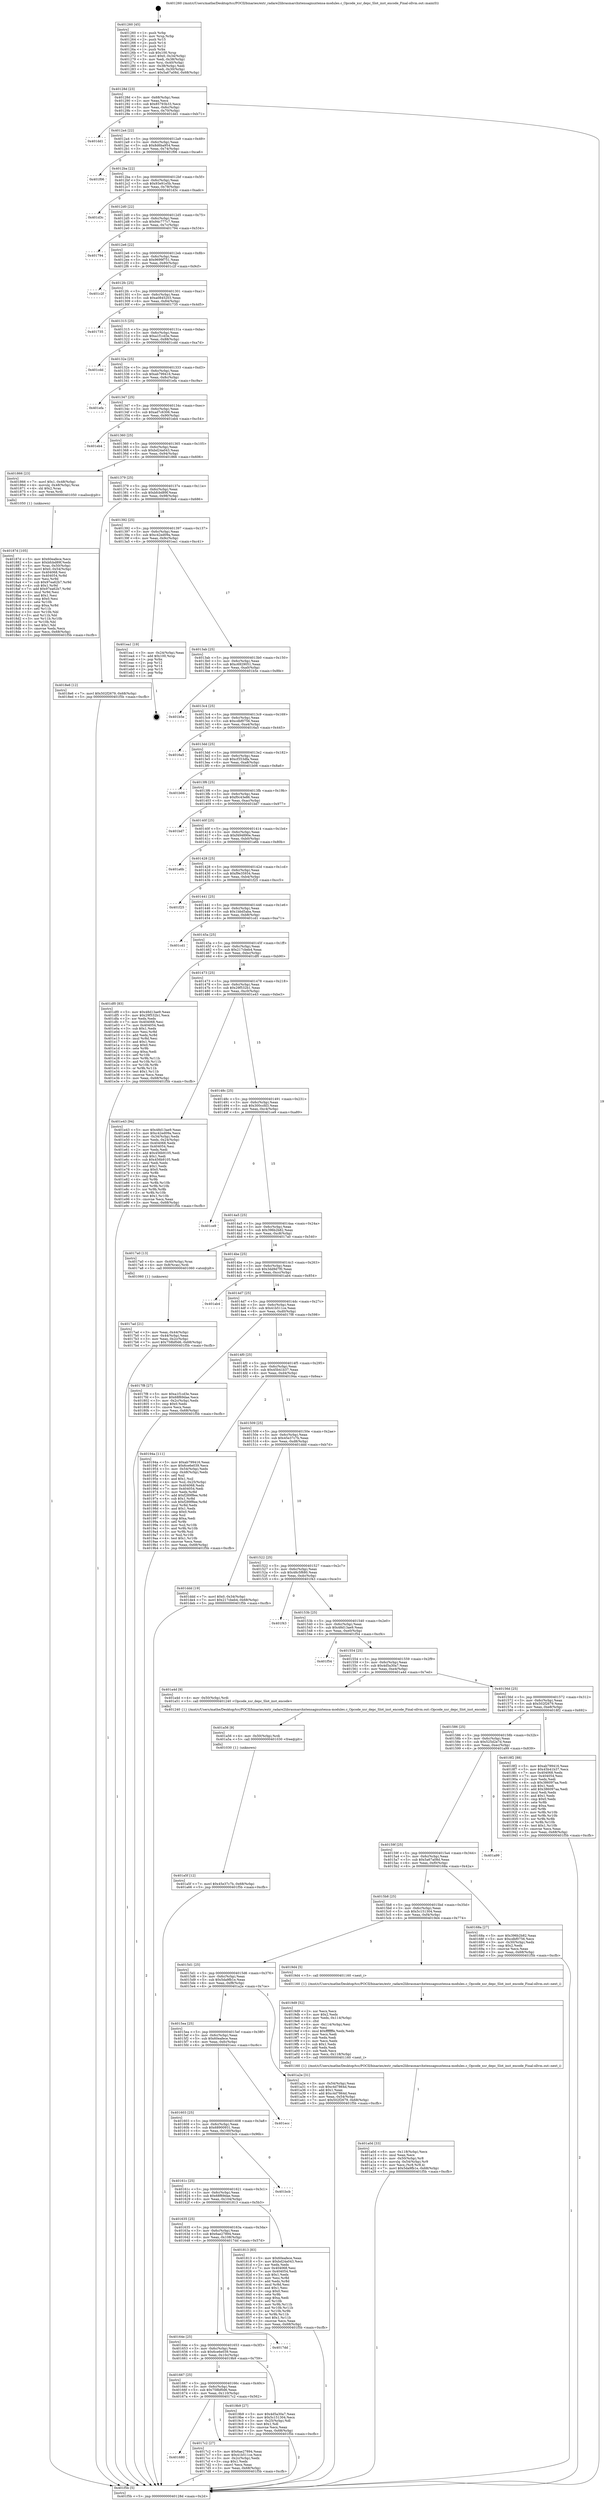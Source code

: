 digraph "0x401260" {
  label = "0x401260 (/mnt/c/Users/mathe/Desktop/tcc/POCII/binaries/extr_radare2librasmarchxtensagnuxtensa-modules.c_Opcode_xsr_depc_Slot_inst_encode_Final-ollvm.out::main(0))"
  labelloc = "t"
  node[shape=record]

  Entry [label="",width=0.3,height=0.3,shape=circle,fillcolor=black,style=filled]
  "0x40128d" [label="{
     0x40128d [23]\l
     | [instrs]\l
     &nbsp;&nbsp;0x40128d \<+3\>: mov -0x68(%rbp),%eax\l
     &nbsp;&nbsp;0x401290 \<+2\>: mov %eax,%ecx\l
     &nbsp;&nbsp;0x401292 \<+6\>: sub $0x85793b33,%ecx\l
     &nbsp;&nbsp;0x401298 \<+3\>: mov %eax,-0x6c(%rbp)\l
     &nbsp;&nbsp;0x40129b \<+3\>: mov %ecx,-0x70(%rbp)\l
     &nbsp;&nbsp;0x40129e \<+6\>: je 0000000000401dd1 \<main+0xb71\>\l
  }"]
  "0x401dd1" [label="{
     0x401dd1\l
  }", style=dashed]
  "0x4012a4" [label="{
     0x4012a4 [22]\l
     | [instrs]\l
     &nbsp;&nbsp;0x4012a4 \<+5\>: jmp 00000000004012a9 \<main+0x49\>\l
     &nbsp;&nbsp;0x4012a9 \<+3\>: mov -0x6c(%rbp),%eax\l
     &nbsp;&nbsp;0x4012ac \<+5\>: sub $0x8d6ba954,%eax\l
     &nbsp;&nbsp;0x4012b1 \<+3\>: mov %eax,-0x74(%rbp)\l
     &nbsp;&nbsp;0x4012b4 \<+6\>: je 0000000000401f06 \<main+0xca6\>\l
  }"]
  Exit [label="",width=0.3,height=0.3,shape=circle,fillcolor=black,style=filled,peripheries=2]
  "0x401f06" [label="{
     0x401f06\l
  }", style=dashed]
  "0x4012ba" [label="{
     0x4012ba [22]\l
     | [instrs]\l
     &nbsp;&nbsp;0x4012ba \<+5\>: jmp 00000000004012bf \<main+0x5f\>\l
     &nbsp;&nbsp;0x4012bf \<+3\>: mov -0x6c(%rbp),%eax\l
     &nbsp;&nbsp;0x4012c2 \<+5\>: sub $0x93e91e5b,%eax\l
     &nbsp;&nbsp;0x4012c7 \<+3\>: mov %eax,-0x78(%rbp)\l
     &nbsp;&nbsp;0x4012ca \<+6\>: je 0000000000401d3c \<main+0xadc\>\l
  }"]
  "0x401a5f" [label="{
     0x401a5f [12]\l
     | [instrs]\l
     &nbsp;&nbsp;0x401a5f \<+7\>: movl $0x45e37c7b,-0x68(%rbp)\l
     &nbsp;&nbsp;0x401a66 \<+5\>: jmp 0000000000401f5b \<main+0xcfb\>\l
  }"]
  "0x401d3c" [label="{
     0x401d3c\l
  }", style=dashed]
  "0x4012d0" [label="{
     0x4012d0 [22]\l
     | [instrs]\l
     &nbsp;&nbsp;0x4012d0 \<+5\>: jmp 00000000004012d5 \<main+0x75\>\l
     &nbsp;&nbsp;0x4012d5 \<+3\>: mov -0x6c(%rbp),%eax\l
     &nbsp;&nbsp;0x4012d8 \<+5\>: sub $0x94c777c7,%eax\l
     &nbsp;&nbsp;0x4012dd \<+3\>: mov %eax,-0x7c(%rbp)\l
     &nbsp;&nbsp;0x4012e0 \<+6\>: je 0000000000401794 \<main+0x534\>\l
  }"]
  "0x401a56" [label="{
     0x401a56 [9]\l
     | [instrs]\l
     &nbsp;&nbsp;0x401a56 \<+4\>: mov -0x50(%rbp),%rdi\l
     &nbsp;&nbsp;0x401a5a \<+5\>: call 0000000000401030 \<free@plt\>\l
     | [calls]\l
     &nbsp;&nbsp;0x401030 \{1\} (unknown)\l
  }"]
  "0x401794" [label="{
     0x401794\l
  }", style=dashed]
  "0x4012e6" [label="{
     0x4012e6 [22]\l
     | [instrs]\l
     &nbsp;&nbsp;0x4012e6 \<+5\>: jmp 00000000004012eb \<main+0x8b\>\l
     &nbsp;&nbsp;0x4012eb \<+3\>: mov -0x6c(%rbp),%eax\l
     &nbsp;&nbsp;0x4012ee \<+5\>: sub $0x9699f751,%eax\l
     &nbsp;&nbsp;0x4012f3 \<+3\>: mov %eax,-0x80(%rbp)\l
     &nbsp;&nbsp;0x4012f6 \<+6\>: je 0000000000401c2f \<main+0x9cf\>\l
  }"]
  "0x401a0d" [label="{
     0x401a0d [33]\l
     | [instrs]\l
     &nbsp;&nbsp;0x401a0d \<+6\>: mov -0x118(%rbp),%ecx\l
     &nbsp;&nbsp;0x401a13 \<+3\>: imul %eax,%ecx\l
     &nbsp;&nbsp;0x401a16 \<+4\>: mov -0x50(%rbp),%r8\l
     &nbsp;&nbsp;0x401a1a \<+4\>: movslq -0x54(%rbp),%r9\l
     &nbsp;&nbsp;0x401a1e \<+4\>: mov %ecx,(%r8,%r9,4)\l
     &nbsp;&nbsp;0x401a22 \<+7\>: movl $0x5da9fb1e,-0x68(%rbp)\l
     &nbsp;&nbsp;0x401a29 \<+5\>: jmp 0000000000401f5b \<main+0xcfb\>\l
  }"]
  "0x401c2f" [label="{
     0x401c2f\l
  }", style=dashed]
  "0x4012fc" [label="{
     0x4012fc [25]\l
     | [instrs]\l
     &nbsp;&nbsp;0x4012fc \<+5\>: jmp 0000000000401301 \<main+0xa1\>\l
     &nbsp;&nbsp;0x401301 \<+3\>: mov -0x6c(%rbp),%eax\l
     &nbsp;&nbsp;0x401304 \<+5\>: sub $0xa0845203,%eax\l
     &nbsp;&nbsp;0x401309 \<+6\>: mov %eax,-0x84(%rbp)\l
     &nbsp;&nbsp;0x40130f \<+6\>: je 0000000000401735 \<main+0x4d5\>\l
  }"]
  "0x4019d9" [label="{
     0x4019d9 [52]\l
     | [instrs]\l
     &nbsp;&nbsp;0x4019d9 \<+2\>: xor %ecx,%ecx\l
     &nbsp;&nbsp;0x4019db \<+5\>: mov $0x2,%edx\l
     &nbsp;&nbsp;0x4019e0 \<+6\>: mov %edx,-0x114(%rbp)\l
     &nbsp;&nbsp;0x4019e6 \<+1\>: cltd\l
     &nbsp;&nbsp;0x4019e7 \<+6\>: mov -0x114(%rbp),%esi\l
     &nbsp;&nbsp;0x4019ed \<+2\>: idiv %esi\l
     &nbsp;&nbsp;0x4019ef \<+6\>: imul $0xfffffffe,%edx,%edx\l
     &nbsp;&nbsp;0x4019f5 \<+2\>: mov %ecx,%edi\l
     &nbsp;&nbsp;0x4019f7 \<+2\>: sub %edx,%edi\l
     &nbsp;&nbsp;0x4019f9 \<+2\>: mov %ecx,%edx\l
     &nbsp;&nbsp;0x4019fb \<+3\>: sub $0x1,%edx\l
     &nbsp;&nbsp;0x4019fe \<+2\>: add %edx,%edi\l
     &nbsp;&nbsp;0x401a00 \<+2\>: sub %edi,%ecx\l
     &nbsp;&nbsp;0x401a02 \<+6\>: mov %ecx,-0x118(%rbp)\l
     &nbsp;&nbsp;0x401a08 \<+5\>: call 0000000000401160 \<next_i\>\l
     | [calls]\l
     &nbsp;&nbsp;0x401160 \{1\} (/mnt/c/Users/mathe/Desktop/tcc/POCII/binaries/extr_radare2librasmarchxtensagnuxtensa-modules.c_Opcode_xsr_depc_Slot_inst_encode_Final-ollvm.out::next_i)\l
  }"]
  "0x401735" [label="{
     0x401735\l
  }", style=dashed]
  "0x401315" [label="{
     0x401315 [25]\l
     | [instrs]\l
     &nbsp;&nbsp;0x401315 \<+5\>: jmp 000000000040131a \<main+0xba\>\l
     &nbsp;&nbsp;0x40131a \<+3\>: mov -0x6c(%rbp),%eax\l
     &nbsp;&nbsp;0x40131d \<+5\>: sub $0xa1f1cd3e,%eax\l
     &nbsp;&nbsp;0x401322 \<+6\>: mov %eax,-0x88(%rbp)\l
     &nbsp;&nbsp;0x401328 \<+6\>: je 0000000000401cdd \<main+0xa7d\>\l
  }"]
  "0x40187d" [label="{
     0x40187d [105]\l
     | [instrs]\l
     &nbsp;&nbsp;0x40187d \<+5\>: mov $0x60eafece,%ecx\l
     &nbsp;&nbsp;0x401882 \<+5\>: mov $0xbfcbd89f,%edx\l
     &nbsp;&nbsp;0x401887 \<+4\>: mov %rax,-0x50(%rbp)\l
     &nbsp;&nbsp;0x40188b \<+7\>: movl $0x0,-0x54(%rbp)\l
     &nbsp;&nbsp;0x401892 \<+7\>: mov 0x404068,%esi\l
     &nbsp;&nbsp;0x401899 \<+8\>: mov 0x404054,%r8d\l
     &nbsp;&nbsp;0x4018a1 \<+3\>: mov %esi,%r9d\l
     &nbsp;&nbsp;0x4018a4 \<+7\>: sub $0x97ea62b7,%r9d\l
     &nbsp;&nbsp;0x4018ab \<+4\>: sub $0x1,%r9d\l
     &nbsp;&nbsp;0x4018af \<+7\>: add $0x97ea62b7,%r9d\l
     &nbsp;&nbsp;0x4018b6 \<+4\>: imul %r9d,%esi\l
     &nbsp;&nbsp;0x4018ba \<+3\>: and $0x1,%esi\l
     &nbsp;&nbsp;0x4018bd \<+3\>: cmp $0x0,%esi\l
     &nbsp;&nbsp;0x4018c0 \<+4\>: sete %r10b\l
     &nbsp;&nbsp;0x4018c4 \<+4\>: cmp $0xa,%r8d\l
     &nbsp;&nbsp;0x4018c8 \<+4\>: setl %r11b\l
     &nbsp;&nbsp;0x4018cc \<+3\>: mov %r10b,%bl\l
     &nbsp;&nbsp;0x4018cf \<+3\>: and %r11b,%bl\l
     &nbsp;&nbsp;0x4018d2 \<+3\>: xor %r11b,%r10b\l
     &nbsp;&nbsp;0x4018d5 \<+3\>: or %r10b,%bl\l
     &nbsp;&nbsp;0x4018d8 \<+3\>: test $0x1,%bl\l
     &nbsp;&nbsp;0x4018db \<+3\>: cmovne %edx,%ecx\l
     &nbsp;&nbsp;0x4018de \<+3\>: mov %ecx,-0x68(%rbp)\l
     &nbsp;&nbsp;0x4018e1 \<+5\>: jmp 0000000000401f5b \<main+0xcfb\>\l
  }"]
  "0x401cdd" [label="{
     0x401cdd\l
  }", style=dashed]
  "0x40132e" [label="{
     0x40132e [25]\l
     | [instrs]\l
     &nbsp;&nbsp;0x40132e \<+5\>: jmp 0000000000401333 \<main+0xd3\>\l
     &nbsp;&nbsp;0x401333 \<+3\>: mov -0x6c(%rbp),%eax\l
     &nbsp;&nbsp;0x401336 \<+5\>: sub $0xab799416,%eax\l
     &nbsp;&nbsp;0x40133b \<+6\>: mov %eax,-0x8c(%rbp)\l
     &nbsp;&nbsp;0x401341 \<+6\>: je 0000000000401efa \<main+0xc9a\>\l
  }"]
  "0x401680" [label="{
     0x401680\l
  }", style=dashed]
  "0x401efa" [label="{
     0x401efa\l
  }", style=dashed]
  "0x401347" [label="{
     0x401347 [25]\l
     | [instrs]\l
     &nbsp;&nbsp;0x401347 \<+5\>: jmp 000000000040134c \<main+0xec\>\l
     &nbsp;&nbsp;0x40134c \<+3\>: mov -0x6c(%rbp),%eax\l
     &nbsp;&nbsp;0x40134f \<+5\>: sub $0xad7c6306,%eax\l
     &nbsp;&nbsp;0x401354 \<+6\>: mov %eax,-0x90(%rbp)\l
     &nbsp;&nbsp;0x40135a \<+6\>: je 0000000000401eb4 \<main+0xc54\>\l
  }"]
  "0x4017c2" [label="{
     0x4017c2 [27]\l
     | [instrs]\l
     &nbsp;&nbsp;0x4017c2 \<+5\>: mov $0x6ae27894,%eax\l
     &nbsp;&nbsp;0x4017c7 \<+5\>: mov $0x41b511ce,%ecx\l
     &nbsp;&nbsp;0x4017cc \<+3\>: mov -0x2c(%rbp),%edx\l
     &nbsp;&nbsp;0x4017cf \<+3\>: cmp $0x1,%edx\l
     &nbsp;&nbsp;0x4017d2 \<+3\>: cmovl %ecx,%eax\l
     &nbsp;&nbsp;0x4017d5 \<+3\>: mov %eax,-0x68(%rbp)\l
     &nbsp;&nbsp;0x4017d8 \<+5\>: jmp 0000000000401f5b \<main+0xcfb\>\l
  }"]
  "0x401eb4" [label="{
     0x401eb4\l
  }", style=dashed]
  "0x401360" [label="{
     0x401360 [25]\l
     | [instrs]\l
     &nbsp;&nbsp;0x401360 \<+5\>: jmp 0000000000401365 \<main+0x105\>\l
     &nbsp;&nbsp;0x401365 \<+3\>: mov -0x6c(%rbp),%eax\l
     &nbsp;&nbsp;0x401368 \<+5\>: sub $0xbd24a043,%eax\l
     &nbsp;&nbsp;0x40136d \<+6\>: mov %eax,-0x94(%rbp)\l
     &nbsp;&nbsp;0x401373 \<+6\>: je 0000000000401866 \<main+0x606\>\l
  }"]
  "0x401667" [label="{
     0x401667 [25]\l
     | [instrs]\l
     &nbsp;&nbsp;0x401667 \<+5\>: jmp 000000000040166c \<main+0x40c\>\l
     &nbsp;&nbsp;0x40166c \<+3\>: mov -0x6c(%rbp),%eax\l
     &nbsp;&nbsp;0x40166f \<+5\>: sub $0x758bf0d6,%eax\l
     &nbsp;&nbsp;0x401674 \<+6\>: mov %eax,-0x110(%rbp)\l
     &nbsp;&nbsp;0x40167a \<+6\>: je 00000000004017c2 \<main+0x562\>\l
  }"]
  "0x401866" [label="{
     0x401866 [23]\l
     | [instrs]\l
     &nbsp;&nbsp;0x401866 \<+7\>: movl $0x1,-0x48(%rbp)\l
     &nbsp;&nbsp;0x40186d \<+4\>: movslq -0x48(%rbp),%rax\l
     &nbsp;&nbsp;0x401871 \<+4\>: shl $0x2,%rax\l
     &nbsp;&nbsp;0x401875 \<+3\>: mov %rax,%rdi\l
     &nbsp;&nbsp;0x401878 \<+5\>: call 0000000000401050 \<malloc@plt\>\l
     | [calls]\l
     &nbsp;&nbsp;0x401050 \{1\} (unknown)\l
  }"]
  "0x401379" [label="{
     0x401379 [25]\l
     | [instrs]\l
     &nbsp;&nbsp;0x401379 \<+5\>: jmp 000000000040137e \<main+0x11e\>\l
     &nbsp;&nbsp;0x40137e \<+3\>: mov -0x6c(%rbp),%eax\l
     &nbsp;&nbsp;0x401381 \<+5\>: sub $0xbfcbd89f,%eax\l
     &nbsp;&nbsp;0x401386 \<+6\>: mov %eax,-0x98(%rbp)\l
     &nbsp;&nbsp;0x40138c \<+6\>: je 00000000004018e6 \<main+0x686\>\l
  }"]
  "0x4019b9" [label="{
     0x4019b9 [27]\l
     | [instrs]\l
     &nbsp;&nbsp;0x4019b9 \<+5\>: mov $0x4d5a30a7,%eax\l
     &nbsp;&nbsp;0x4019be \<+5\>: mov $0x5c151304,%ecx\l
     &nbsp;&nbsp;0x4019c3 \<+3\>: mov -0x25(%rbp),%dl\l
     &nbsp;&nbsp;0x4019c6 \<+3\>: test $0x1,%dl\l
     &nbsp;&nbsp;0x4019c9 \<+3\>: cmovne %ecx,%eax\l
     &nbsp;&nbsp;0x4019cc \<+3\>: mov %eax,-0x68(%rbp)\l
     &nbsp;&nbsp;0x4019cf \<+5\>: jmp 0000000000401f5b \<main+0xcfb\>\l
  }"]
  "0x4018e6" [label="{
     0x4018e6 [12]\l
     | [instrs]\l
     &nbsp;&nbsp;0x4018e6 \<+7\>: movl $0x502f2679,-0x68(%rbp)\l
     &nbsp;&nbsp;0x4018ed \<+5\>: jmp 0000000000401f5b \<main+0xcfb\>\l
  }"]
  "0x401392" [label="{
     0x401392 [25]\l
     | [instrs]\l
     &nbsp;&nbsp;0x401392 \<+5\>: jmp 0000000000401397 \<main+0x137\>\l
     &nbsp;&nbsp;0x401397 \<+3\>: mov -0x6c(%rbp),%eax\l
     &nbsp;&nbsp;0x40139a \<+5\>: sub $0xc42ed09a,%eax\l
     &nbsp;&nbsp;0x40139f \<+6\>: mov %eax,-0x9c(%rbp)\l
     &nbsp;&nbsp;0x4013a5 \<+6\>: je 0000000000401ea1 \<main+0xc41\>\l
  }"]
  "0x40164e" [label="{
     0x40164e [25]\l
     | [instrs]\l
     &nbsp;&nbsp;0x40164e \<+5\>: jmp 0000000000401653 \<main+0x3f3\>\l
     &nbsp;&nbsp;0x401653 \<+3\>: mov -0x6c(%rbp),%eax\l
     &nbsp;&nbsp;0x401656 \<+5\>: sub $0x6ce6e039,%eax\l
     &nbsp;&nbsp;0x40165b \<+6\>: mov %eax,-0x10c(%rbp)\l
     &nbsp;&nbsp;0x401661 \<+6\>: je 00000000004019b9 \<main+0x759\>\l
  }"]
  "0x401ea1" [label="{
     0x401ea1 [19]\l
     | [instrs]\l
     &nbsp;&nbsp;0x401ea1 \<+3\>: mov -0x24(%rbp),%eax\l
     &nbsp;&nbsp;0x401ea4 \<+7\>: add $0x100,%rsp\l
     &nbsp;&nbsp;0x401eab \<+1\>: pop %rbx\l
     &nbsp;&nbsp;0x401eac \<+2\>: pop %r12\l
     &nbsp;&nbsp;0x401eae \<+2\>: pop %r14\l
     &nbsp;&nbsp;0x401eb0 \<+2\>: pop %r15\l
     &nbsp;&nbsp;0x401eb2 \<+1\>: pop %rbp\l
     &nbsp;&nbsp;0x401eb3 \<+1\>: ret\l
  }"]
  "0x4013ab" [label="{
     0x4013ab [25]\l
     | [instrs]\l
     &nbsp;&nbsp;0x4013ab \<+5\>: jmp 00000000004013b0 \<main+0x150\>\l
     &nbsp;&nbsp;0x4013b0 \<+3\>: mov -0x6c(%rbp),%eax\l
     &nbsp;&nbsp;0x4013b3 \<+5\>: sub $0xc6929051,%eax\l
     &nbsp;&nbsp;0x4013b8 \<+6\>: mov %eax,-0xa0(%rbp)\l
     &nbsp;&nbsp;0x4013be \<+6\>: je 0000000000401b5e \<main+0x8fe\>\l
  }"]
  "0x4017dd" [label="{
     0x4017dd\l
  }", style=dashed]
  "0x401b5e" [label="{
     0x401b5e\l
  }", style=dashed]
  "0x4013c4" [label="{
     0x4013c4 [25]\l
     | [instrs]\l
     &nbsp;&nbsp;0x4013c4 \<+5\>: jmp 00000000004013c9 \<main+0x169\>\l
     &nbsp;&nbsp;0x4013c9 \<+3\>: mov -0x6c(%rbp),%eax\l
     &nbsp;&nbsp;0x4013cc \<+5\>: sub $0xcdbf0756,%eax\l
     &nbsp;&nbsp;0x4013d1 \<+6\>: mov %eax,-0xa4(%rbp)\l
     &nbsp;&nbsp;0x4013d7 \<+6\>: je 00000000004016a5 \<main+0x445\>\l
  }"]
  "0x401635" [label="{
     0x401635 [25]\l
     | [instrs]\l
     &nbsp;&nbsp;0x401635 \<+5\>: jmp 000000000040163a \<main+0x3da\>\l
     &nbsp;&nbsp;0x40163a \<+3\>: mov -0x6c(%rbp),%eax\l
     &nbsp;&nbsp;0x40163d \<+5\>: sub $0x6ae27894,%eax\l
     &nbsp;&nbsp;0x401642 \<+6\>: mov %eax,-0x108(%rbp)\l
     &nbsp;&nbsp;0x401648 \<+6\>: je 00000000004017dd \<main+0x57d\>\l
  }"]
  "0x4016a5" [label="{
     0x4016a5\l
  }", style=dashed]
  "0x4013dd" [label="{
     0x4013dd [25]\l
     | [instrs]\l
     &nbsp;&nbsp;0x4013dd \<+5\>: jmp 00000000004013e2 \<main+0x182\>\l
     &nbsp;&nbsp;0x4013e2 \<+3\>: mov -0x6c(%rbp),%eax\l
     &nbsp;&nbsp;0x4013e5 \<+5\>: sub $0xcf353dfa,%eax\l
     &nbsp;&nbsp;0x4013ea \<+6\>: mov %eax,-0xa8(%rbp)\l
     &nbsp;&nbsp;0x4013f0 \<+6\>: je 0000000000401b06 \<main+0x8a6\>\l
  }"]
  "0x401813" [label="{
     0x401813 [83]\l
     | [instrs]\l
     &nbsp;&nbsp;0x401813 \<+5\>: mov $0x60eafece,%eax\l
     &nbsp;&nbsp;0x401818 \<+5\>: mov $0xbd24a043,%ecx\l
     &nbsp;&nbsp;0x40181d \<+2\>: xor %edx,%edx\l
     &nbsp;&nbsp;0x40181f \<+7\>: mov 0x404068,%esi\l
     &nbsp;&nbsp;0x401826 \<+7\>: mov 0x404054,%edi\l
     &nbsp;&nbsp;0x40182d \<+3\>: sub $0x1,%edx\l
     &nbsp;&nbsp;0x401830 \<+3\>: mov %esi,%r8d\l
     &nbsp;&nbsp;0x401833 \<+3\>: add %edx,%r8d\l
     &nbsp;&nbsp;0x401836 \<+4\>: imul %r8d,%esi\l
     &nbsp;&nbsp;0x40183a \<+3\>: and $0x1,%esi\l
     &nbsp;&nbsp;0x40183d \<+3\>: cmp $0x0,%esi\l
     &nbsp;&nbsp;0x401840 \<+4\>: sete %r9b\l
     &nbsp;&nbsp;0x401844 \<+3\>: cmp $0xa,%edi\l
     &nbsp;&nbsp;0x401847 \<+4\>: setl %r10b\l
     &nbsp;&nbsp;0x40184b \<+3\>: mov %r9b,%r11b\l
     &nbsp;&nbsp;0x40184e \<+3\>: and %r10b,%r11b\l
     &nbsp;&nbsp;0x401851 \<+3\>: xor %r10b,%r9b\l
     &nbsp;&nbsp;0x401854 \<+3\>: or %r9b,%r11b\l
     &nbsp;&nbsp;0x401857 \<+4\>: test $0x1,%r11b\l
     &nbsp;&nbsp;0x40185b \<+3\>: cmovne %ecx,%eax\l
     &nbsp;&nbsp;0x40185e \<+3\>: mov %eax,-0x68(%rbp)\l
     &nbsp;&nbsp;0x401861 \<+5\>: jmp 0000000000401f5b \<main+0xcfb\>\l
  }"]
  "0x401b06" [label="{
     0x401b06\l
  }", style=dashed]
  "0x4013f6" [label="{
     0x4013f6 [25]\l
     | [instrs]\l
     &nbsp;&nbsp;0x4013f6 \<+5\>: jmp 00000000004013fb \<main+0x19b\>\l
     &nbsp;&nbsp;0x4013fb \<+3\>: mov -0x6c(%rbp),%eax\l
     &nbsp;&nbsp;0x4013fe \<+5\>: sub $0xf0c43e86,%eax\l
     &nbsp;&nbsp;0x401403 \<+6\>: mov %eax,-0xac(%rbp)\l
     &nbsp;&nbsp;0x401409 \<+6\>: je 0000000000401bd7 \<main+0x977\>\l
  }"]
  "0x40161c" [label="{
     0x40161c [25]\l
     | [instrs]\l
     &nbsp;&nbsp;0x40161c \<+5\>: jmp 0000000000401621 \<main+0x3c1\>\l
     &nbsp;&nbsp;0x401621 \<+3\>: mov -0x6c(%rbp),%eax\l
     &nbsp;&nbsp;0x401624 \<+5\>: sub $0x68f69dae,%eax\l
     &nbsp;&nbsp;0x401629 \<+6\>: mov %eax,-0x104(%rbp)\l
     &nbsp;&nbsp;0x40162f \<+6\>: je 0000000000401813 \<main+0x5b3\>\l
  }"]
  "0x401bd7" [label="{
     0x401bd7\l
  }", style=dashed]
  "0x40140f" [label="{
     0x40140f [25]\l
     | [instrs]\l
     &nbsp;&nbsp;0x40140f \<+5\>: jmp 0000000000401414 \<main+0x1b4\>\l
     &nbsp;&nbsp;0x401414 \<+3\>: mov -0x6c(%rbp),%eax\l
     &nbsp;&nbsp;0x401417 \<+5\>: sub $0xf494890e,%eax\l
     &nbsp;&nbsp;0x40141c \<+6\>: mov %eax,-0xb0(%rbp)\l
     &nbsp;&nbsp;0x401422 \<+6\>: je 0000000000401a6b \<main+0x80b\>\l
  }"]
  "0x401bcb" [label="{
     0x401bcb\l
  }", style=dashed]
  "0x401a6b" [label="{
     0x401a6b\l
  }", style=dashed]
  "0x401428" [label="{
     0x401428 [25]\l
     | [instrs]\l
     &nbsp;&nbsp;0x401428 \<+5\>: jmp 000000000040142d \<main+0x1cd\>\l
     &nbsp;&nbsp;0x40142d \<+3\>: mov -0x6c(%rbp),%eax\l
     &nbsp;&nbsp;0x401430 \<+5\>: sub $0xf9e35934,%eax\l
     &nbsp;&nbsp;0x401435 \<+6\>: mov %eax,-0xb4(%rbp)\l
     &nbsp;&nbsp;0x40143b \<+6\>: je 0000000000401f25 \<main+0xcc5\>\l
  }"]
  "0x401603" [label="{
     0x401603 [25]\l
     | [instrs]\l
     &nbsp;&nbsp;0x401603 \<+5\>: jmp 0000000000401608 \<main+0x3a8\>\l
     &nbsp;&nbsp;0x401608 \<+3\>: mov -0x6c(%rbp),%eax\l
     &nbsp;&nbsp;0x40160b \<+5\>: sub $0x68900931,%eax\l
     &nbsp;&nbsp;0x401610 \<+6\>: mov %eax,-0x100(%rbp)\l
     &nbsp;&nbsp;0x401616 \<+6\>: je 0000000000401bcb \<main+0x96b\>\l
  }"]
  "0x401f25" [label="{
     0x401f25\l
  }", style=dashed]
  "0x401441" [label="{
     0x401441 [25]\l
     | [instrs]\l
     &nbsp;&nbsp;0x401441 \<+5\>: jmp 0000000000401446 \<main+0x1e6\>\l
     &nbsp;&nbsp;0x401446 \<+3\>: mov -0x6c(%rbp),%eax\l
     &nbsp;&nbsp;0x401449 \<+5\>: sub $0x1bbd5aba,%eax\l
     &nbsp;&nbsp;0x40144e \<+6\>: mov %eax,-0xb8(%rbp)\l
     &nbsp;&nbsp;0x401454 \<+6\>: je 0000000000401cd1 \<main+0xa71\>\l
  }"]
  "0x401ecc" [label="{
     0x401ecc\l
  }", style=dashed]
  "0x401cd1" [label="{
     0x401cd1\l
  }", style=dashed]
  "0x40145a" [label="{
     0x40145a [25]\l
     | [instrs]\l
     &nbsp;&nbsp;0x40145a \<+5\>: jmp 000000000040145f \<main+0x1ff\>\l
     &nbsp;&nbsp;0x40145f \<+3\>: mov -0x6c(%rbp),%eax\l
     &nbsp;&nbsp;0x401462 \<+5\>: sub $0x217cbeb4,%eax\l
     &nbsp;&nbsp;0x401467 \<+6\>: mov %eax,-0xbc(%rbp)\l
     &nbsp;&nbsp;0x40146d \<+6\>: je 0000000000401df0 \<main+0xb90\>\l
  }"]
  "0x4015ea" [label="{
     0x4015ea [25]\l
     | [instrs]\l
     &nbsp;&nbsp;0x4015ea \<+5\>: jmp 00000000004015ef \<main+0x38f\>\l
     &nbsp;&nbsp;0x4015ef \<+3\>: mov -0x6c(%rbp),%eax\l
     &nbsp;&nbsp;0x4015f2 \<+5\>: sub $0x60eafece,%eax\l
     &nbsp;&nbsp;0x4015f7 \<+6\>: mov %eax,-0xfc(%rbp)\l
     &nbsp;&nbsp;0x4015fd \<+6\>: je 0000000000401ecc \<main+0xc6c\>\l
  }"]
  "0x401df0" [label="{
     0x401df0 [83]\l
     | [instrs]\l
     &nbsp;&nbsp;0x401df0 \<+5\>: mov $0x48d13ae9,%eax\l
     &nbsp;&nbsp;0x401df5 \<+5\>: mov $0x29f532b1,%ecx\l
     &nbsp;&nbsp;0x401dfa \<+2\>: xor %edx,%edx\l
     &nbsp;&nbsp;0x401dfc \<+7\>: mov 0x404068,%esi\l
     &nbsp;&nbsp;0x401e03 \<+7\>: mov 0x404054,%edi\l
     &nbsp;&nbsp;0x401e0a \<+3\>: sub $0x1,%edx\l
     &nbsp;&nbsp;0x401e0d \<+3\>: mov %esi,%r8d\l
     &nbsp;&nbsp;0x401e10 \<+3\>: add %edx,%r8d\l
     &nbsp;&nbsp;0x401e13 \<+4\>: imul %r8d,%esi\l
     &nbsp;&nbsp;0x401e17 \<+3\>: and $0x1,%esi\l
     &nbsp;&nbsp;0x401e1a \<+3\>: cmp $0x0,%esi\l
     &nbsp;&nbsp;0x401e1d \<+4\>: sete %r9b\l
     &nbsp;&nbsp;0x401e21 \<+3\>: cmp $0xa,%edi\l
     &nbsp;&nbsp;0x401e24 \<+4\>: setl %r10b\l
     &nbsp;&nbsp;0x401e28 \<+3\>: mov %r9b,%r11b\l
     &nbsp;&nbsp;0x401e2b \<+3\>: and %r10b,%r11b\l
     &nbsp;&nbsp;0x401e2e \<+3\>: xor %r10b,%r9b\l
     &nbsp;&nbsp;0x401e31 \<+3\>: or %r9b,%r11b\l
     &nbsp;&nbsp;0x401e34 \<+4\>: test $0x1,%r11b\l
     &nbsp;&nbsp;0x401e38 \<+3\>: cmovne %ecx,%eax\l
     &nbsp;&nbsp;0x401e3b \<+3\>: mov %eax,-0x68(%rbp)\l
     &nbsp;&nbsp;0x401e3e \<+5\>: jmp 0000000000401f5b \<main+0xcfb\>\l
  }"]
  "0x401473" [label="{
     0x401473 [25]\l
     | [instrs]\l
     &nbsp;&nbsp;0x401473 \<+5\>: jmp 0000000000401478 \<main+0x218\>\l
     &nbsp;&nbsp;0x401478 \<+3\>: mov -0x6c(%rbp),%eax\l
     &nbsp;&nbsp;0x40147b \<+5\>: sub $0x29f532b1,%eax\l
     &nbsp;&nbsp;0x401480 \<+6\>: mov %eax,-0xc0(%rbp)\l
     &nbsp;&nbsp;0x401486 \<+6\>: je 0000000000401e43 \<main+0xbe3\>\l
  }"]
  "0x401a2e" [label="{
     0x401a2e [31]\l
     | [instrs]\l
     &nbsp;&nbsp;0x401a2e \<+3\>: mov -0x54(%rbp),%eax\l
     &nbsp;&nbsp;0x401a31 \<+5\>: sub $0xc4d7864d,%eax\l
     &nbsp;&nbsp;0x401a36 \<+3\>: add $0x1,%eax\l
     &nbsp;&nbsp;0x401a39 \<+5\>: add $0xc4d7864d,%eax\l
     &nbsp;&nbsp;0x401a3e \<+3\>: mov %eax,-0x54(%rbp)\l
     &nbsp;&nbsp;0x401a41 \<+7\>: movl $0x502f2679,-0x68(%rbp)\l
     &nbsp;&nbsp;0x401a48 \<+5\>: jmp 0000000000401f5b \<main+0xcfb\>\l
  }"]
  "0x401e43" [label="{
     0x401e43 [94]\l
     | [instrs]\l
     &nbsp;&nbsp;0x401e43 \<+5\>: mov $0x48d13ae9,%eax\l
     &nbsp;&nbsp;0x401e48 \<+5\>: mov $0xc42ed09a,%ecx\l
     &nbsp;&nbsp;0x401e4d \<+3\>: mov -0x34(%rbp),%edx\l
     &nbsp;&nbsp;0x401e50 \<+3\>: mov %edx,-0x24(%rbp)\l
     &nbsp;&nbsp;0x401e53 \<+7\>: mov 0x404068,%edx\l
     &nbsp;&nbsp;0x401e5a \<+7\>: mov 0x404054,%esi\l
     &nbsp;&nbsp;0x401e61 \<+2\>: mov %edx,%edi\l
     &nbsp;&nbsp;0x401e63 \<+6\>: add $0x456b9105,%edi\l
     &nbsp;&nbsp;0x401e69 \<+3\>: sub $0x1,%edi\l
     &nbsp;&nbsp;0x401e6c \<+6\>: sub $0x456b9105,%edi\l
     &nbsp;&nbsp;0x401e72 \<+3\>: imul %edi,%edx\l
     &nbsp;&nbsp;0x401e75 \<+3\>: and $0x1,%edx\l
     &nbsp;&nbsp;0x401e78 \<+3\>: cmp $0x0,%edx\l
     &nbsp;&nbsp;0x401e7b \<+4\>: sete %r8b\l
     &nbsp;&nbsp;0x401e7f \<+3\>: cmp $0xa,%esi\l
     &nbsp;&nbsp;0x401e82 \<+4\>: setl %r9b\l
     &nbsp;&nbsp;0x401e86 \<+3\>: mov %r8b,%r10b\l
     &nbsp;&nbsp;0x401e89 \<+3\>: and %r9b,%r10b\l
     &nbsp;&nbsp;0x401e8c \<+3\>: xor %r9b,%r8b\l
     &nbsp;&nbsp;0x401e8f \<+3\>: or %r8b,%r10b\l
     &nbsp;&nbsp;0x401e92 \<+4\>: test $0x1,%r10b\l
     &nbsp;&nbsp;0x401e96 \<+3\>: cmovne %ecx,%eax\l
     &nbsp;&nbsp;0x401e99 \<+3\>: mov %eax,-0x68(%rbp)\l
     &nbsp;&nbsp;0x401e9c \<+5\>: jmp 0000000000401f5b \<main+0xcfb\>\l
  }"]
  "0x40148c" [label="{
     0x40148c [25]\l
     | [instrs]\l
     &nbsp;&nbsp;0x40148c \<+5\>: jmp 0000000000401491 \<main+0x231\>\l
     &nbsp;&nbsp;0x401491 \<+3\>: mov -0x6c(%rbp),%eax\l
     &nbsp;&nbsp;0x401494 \<+5\>: sub $0x300ccfd3,%eax\l
     &nbsp;&nbsp;0x401499 \<+6\>: mov %eax,-0xc4(%rbp)\l
     &nbsp;&nbsp;0x40149f \<+6\>: je 0000000000401ce9 \<main+0xa89\>\l
  }"]
  "0x4015d1" [label="{
     0x4015d1 [25]\l
     | [instrs]\l
     &nbsp;&nbsp;0x4015d1 \<+5\>: jmp 00000000004015d6 \<main+0x376\>\l
     &nbsp;&nbsp;0x4015d6 \<+3\>: mov -0x6c(%rbp),%eax\l
     &nbsp;&nbsp;0x4015d9 \<+5\>: sub $0x5da9fb1e,%eax\l
     &nbsp;&nbsp;0x4015de \<+6\>: mov %eax,-0xf8(%rbp)\l
     &nbsp;&nbsp;0x4015e4 \<+6\>: je 0000000000401a2e \<main+0x7ce\>\l
  }"]
  "0x401ce9" [label="{
     0x401ce9\l
  }", style=dashed]
  "0x4014a5" [label="{
     0x4014a5 [25]\l
     | [instrs]\l
     &nbsp;&nbsp;0x4014a5 \<+5\>: jmp 00000000004014aa \<main+0x24a\>\l
     &nbsp;&nbsp;0x4014aa \<+3\>: mov -0x6c(%rbp),%eax\l
     &nbsp;&nbsp;0x4014ad \<+5\>: sub $0x396b2b82,%eax\l
     &nbsp;&nbsp;0x4014b2 \<+6\>: mov %eax,-0xc8(%rbp)\l
     &nbsp;&nbsp;0x4014b8 \<+6\>: je 00000000004017a0 \<main+0x540\>\l
  }"]
  "0x4019d4" [label="{
     0x4019d4 [5]\l
     | [instrs]\l
     &nbsp;&nbsp;0x4019d4 \<+5\>: call 0000000000401160 \<next_i\>\l
     | [calls]\l
     &nbsp;&nbsp;0x401160 \{1\} (/mnt/c/Users/mathe/Desktop/tcc/POCII/binaries/extr_radare2librasmarchxtensagnuxtensa-modules.c_Opcode_xsr_depc_Slot_inst_encode_Final-ollvm.out::next_i)\l
  }"]
  "0x4017a0" [label="{
     0x4017a0 [13]\l
     | [instrs]\l
     &nbsp;&nbsp;0x4017a0 \<+4\>: mov -0x40(%rbp),%rax\l
     &nbsp;&nbsp;0x4017a4 \<+4\>: mov 0x8(%rax),%rdi\l
     &nbsp;&nbsp;0x4017a8 \<+5\>: call 0000000000401060 \<atoi@plt\>\l
     | [calls]\l
     &nbsp;&nbsp;0x401060 \{1\} (unknown)\l
  }"]
  "0x4014be" [label="{
     0x4014be [25]\l
     | [instrs]\l
     &nbsp;&nbsp;0x4014be \<+5\>: jmp 00000000004014c3 \<main+0x263\>\l
     &nbsp;&nbsp;0x4014c3 \<+3\>: mov -0x6c(%rbp),%eax\l
     &nbsp;&nbsp;0x4014c6 \<+5\>: sub $0x3dd9d7f0,%eax\l
     &nbsp;&nbsp;0x4014cb \<+6\>: mov %eax,-0xcc(%rbp)\l
     &nbsp;&nbsp;0x4014d1 \<+6\>: je 0000000000401ab4 \<main+0x854\>\l
  }"]
  "0x4017ad" [label="{
     0x4017ad [21]\l
     | [instrs]\l
     &nbsp;&nbsp;0x4017ad \<+3\>: mov %eax,-0x44(%rbp)\l
     &nbsp;&nbsp;0x4017b0 \<+3\>: mov -0x44(%rbp),%eax\l
     &nbsp;&nbsp;0x4017b3 \<+3\>: mov %eax,-0x2c(%rbp)\l
     &nbsp;&nbsp;0x4017b6 \<+7\>: movl $0x758bf0d6,-0x68(%rbp)\l
     &nbsp;&nbsp;0x4017bd \<+5\>: jmp 0000000000401f5b \<main+0xcfb\>\l
  }"]
  "0x401ab4" [label="{
     0x401ab4\l
  }", style=dashed]
  "0x4014d7" [label="{
     0x4014d7 [25]\l
     | [instrs]\l
     &nbsp;&nbsp;0x4014d7 \<+5\>: jmp 00000000004014dc \<main+0x27c\>\l
     &nbsp;&nbsp;0x4014dc \<+3\>: mov -0x6c(%rbp),%eax\l
     &nbsp;&nbsp;0x4014df \<+5\>: sub $0x41b511ce,%eax\l
     &nbsp;&nbsp;0x4014e4 \<+6\>: mov %eax,-0xd0(%rbp)\l
     &nbsp;&nbsp;0x4014ea \<+6\>: je 00000000004017f8 \<main+0x598\>\l
  }"]
  "0x401260" [label="{
     0x401260 [45]\l
     | [instrs]\l
     &nbsp;&nbsp;0x401260 \<+1\>: push %rbp\l
     &nbsp;&nbsp;0x401261 \<+3\>: mov %rsp,%rbp\l
     &nbsp;&nbsp;0x401264 \<+2\>: push %r15\l
     &nbsp;&nbsp;0x401266 \<+2\>: push %r14\l
     &nbsp;&nbsp;0x401268 \<+2\>: push %r12\l
     &nbsp;&nbsp;0x40126a \<+1\>: push %rbx\l
     &nbsp;&nbsp;0x40126b \<+7\>: sub $0x100,%rsp\l
     &nbsp;&nbsp;0x401272 \<+7\>: movl $0x0,-0x34(%rbp)\l
     &nbsp;&nbsp;0x401279 \<+3\>: mov %edi,-0x38(%rbp)\l
     &nbsp;&nbsp;0x40127c \<+4\>: mov %rsi,-0x40(%rbp)\l
     &nbsp;&nbsp;0x401280 \<+3\>: mov -0x38(%rbp),%edi\l
     &nbsp;&nbsp;0x401283 \<+3\>: mov %edi,-0x30(%rbp)\l
     &nbsp;&nbsp;0x401286 \<+7\>: movl $0x5a67a08d,-0x68(%rbp)\l
  }"]
  "0x4017f8" [label="{
     0x4017f8 [27]\l
     | [instrs]\l
     &nbsp;&nbsp;0x4017f8 \<+5\>: mov $0xa1f1cd3e,%eax\l
     &nbsp;&nbsp;0x4017fd \<+5\>: mov $0x68f69dae,%ecx\l
     &nbsp;&nbsp;0x401802 \<+3\>: mov -0x2c(%rbp),%edx\l
     &nbsp;&nbsp;0x401805 \<+3\>: cmp $0x0,%edx\l
     &nbsp;&nbsp;0x401808 \<+3\>: cmove %ecx,%eax\l
     &nbsp;&nbsp;0x40180b \<+3\>: mov %eax,-0x68(%rbp)\l
     &nbsp;&nbsp;0x40180e \<+5\>: jmp 0000000000401f5b \<main+0xcfb\>\l
  }"]
  "0x4014f0" [label="{
     0x4014f0 [25]\l
     | [instrs]\l
     &nbsp;&nbsp;0x4014f0 \<+5\>: jmp 00000000004014f5 \<main+0x295\>\l
     &nbsp;&nbsp;0x4014f5 \<+3\>: mov -0x6c(%rbp),%eax\l
     &nbsp;&nbsp;0x4014f8 \<+5\>: sub $0x45b41b37,%eax\l
     &nbsp;&nbsp;0x4014fd \<+6\>: mov %eax,-0xd4(%rbp)\l
     &nbsp;&nbsp;0x401503 \<+6\>: je 000000000040194a \<main+0x6ea\>\l
  }"]
  "0x401f5b" [label="{
     0x401f5b [5]\l
     | [instrs]\l
     &nbsp;&nbsp;0x401f5b \<+5\>: jmp 000000000040128d \<main+0x2d\>\l
  }"]
  "0x40194a" [label="{
     0x40194a [111]\l
     | [instrs]\l
     &nbsp;&nbsp;0x40194a \<+5\>: mov $0xab799416,%eax\l
     &nbsp;&nbsp;0x40194f \<+5\>: mov $0x6ce6e039,%ecx\l
     &nbsp;&nbsp;0x401954 \<+3\>: mov -0x54(%rbp),%edx\l
     &nbsp;&nbsp;0x401957 \<+3\>: cmp -0x48(%rbp),%edx\l
     &nbsp;&nbsp;0x40195a \<+4\>: setl %sil\l
     &nbsp;&nbsp;0x40195e \<+4\>: and $0x1,%sil\l
     &nbsp;&nbsp;0x401962 \<+4\>: mov %sil,-0x25(%rbp)\l
     &nbsp;&nbsp;0x401966 \<+7\>: mov 0x404068,%edx\l
     &nbsp;&nbsp;0x40196d \<+7\>: mov 0x404054,%edi\l
     &nbsp;&nbsp;0x401974 \<+3\>: mov %edx,%r8d\l
     &nbsp;&nbsp;0x401977 \<+7\>: add $0xf289f8ee,%r8d\l
     &nbsp;&nbsp;0x40197e \<+4\>: sub $0x1,%r8d\l
     &nbsp;&nbsp;0x401982 \<+7\>: sub $0xf289f8ee,%r8d\l
     &nbsp;&nbsp;0x401989 \<+4\>: imul %r8d,%edx\l
     &nbsp;&nbsp;0x40198d \<+3\>: and $0x1,%edx\l
     &nbsp;&nbsp;0x401990 \<+3\>: cmp $0x0,%edx\l
     &nbsp;&nbsp;0x401993 \<+4\>: sete %sil\l
     &nbsp;&nbsp;0x401997 \<+3\>: cmp $0xa,%edi\l
     &nbsp;&nbsp;0x40199a \<+4\>: setl %r9b\l
     &nbsp;&nbsp;0x40199e \<+3\>: mov %sil,%r10b\l
     &nbsp;&nbsp;0x4019a1 \<+3\>: and %r9b,%r10b\l
     &nbsp;&nbsp;0x4019a4 \<+3\>: xor %r9b,%sil\l
     &nbsp;&nbsp;0x4019a7 \<+3\>: or %sil,%r10b\l
     &nbsp;&nbsp;0x4019aa \<+4\>: test $0x1,%r10b\l
     &nbsp;&nbsp;0x4019ae \<+3\>: cmovne %ecx,%eax\l
     &nbsp;&nbsp;0x4019b1 \<+3\>: mov %eax,-0x68(%rbp)\l
     &nbsp;&nbsp;0x4019b4 \<+5\>: jmp 0000000000401f5b \<main+0xcfb\>\l
  }"]
  "0x401509" [label="{
     0x401509 [25]\l
     | [instrs]\l
     &nbsp;&nbsp;0x401509 \<+5\>: jmp 000000000040150e \<main+0x2ae\>\l
     &nbsp;&nbsp;0x40150e \<+3\>: mov -0x6c(%rbp),%eax\l
     &nbsp;&nbsp;0x401511 \<+5\>: sub $0x45e37c7b,%eax\l
     &nbsp;&nbsp;0x401516 \<+6\>: mov %eax,-0xd8(%rbp)\l
     &nbsp;&nbsp;0x40151c \<+6\>: je 0000000000401ddd \<main+0xb7d\>\l
  }"]
  "0x4015b8" [label="{
     0x4015b8 [25]\l
     | [instrs]\l
     &nbsp;&nbsp;0x4015b8 \<+5\>: jmp 00000000004015bd \<main+0x35d\>\l
     &nbsp;&nbsp;0x4015bd \<+3\>: mov -0x6c(%rbp),%eax\l
     &nbsp;&nbsp;0x4015c0 \<+5\>: sub $0x5c151304,%eax\l
     &nbsp;&nbsp;0x4015c5 \<+6\>: mov %eax,-0xf4(%rbp)\l
     &nbsp;&nbsp;0x4015cb \<+6\>: je 00000000004019d4 \<main+0x774\>\l
  }"]
  "0x401ddd" [label="{
     0x401ddd [19]\l
     | [instrs]\l
     &nbsp;&nbsp;0x401ddd \<+7\>: movl $0x0,-0x34(%rbp)\l
     &nbsp;&nbsp;0x401de4 \<+7\>: movl $0x217cbeb4,-0x68(%rbp)\l
     &nbsp;&nbsp;0x401deb \<+5\>: jmp 0000000000401f5b \<main+0xcfb\>\l
  }"]
  "0x401522" [label="{
     0x401522 [25]\l
     | [instrs]\l
     &nbsp;&nbsp;0x401522 \<+5\>: jmp 0000000000401527 \<main+0x2c7\>\l
     &nbsp;&nbsp;0x401527 \<+3\>: mov -0x6c(%rbp),%eax\l
     &nbsp;&nbsp;0x40152a \<+5\>: sub $0x48c5f680,%eax\l
     &nbsp;&nbsp;0x40152f \<+6\>: mov %eax,-0xdc(%rbp)\l
     &nbsp;&nbsp;0x401535 \<+6\>: je 0000000000401f43 \<main+0xce3\>\l
  }"]
  "0x40168a" [label="{
     0x40168a [27]\l
     | [instrs]\l
     &nbsp;&nbsp;0x40168a \<+5\>: mov $0x396b2b82,%eax\l
     &nbsp;&nbsp;0x40168f \<+5\>: mov $0xcdbf0756,%ecx\l
     &nbsp;&nbsp;0x401694 \<+3\>: mov -0x30(%rbp),%edx\l
     &nbsp;&nbsp;0x401697 \<+3\>: cmp $0x2,%edx\l
     &nbsp;&nbsp;0x40169a \<+3\>: cmovne %ecx,%eax\l
     &nbsp;&nbsp;0x40169d \<+3\>: mov %eax,-0x68(%rbp)\l
     &nbsp;&nbsp;0x4016a0 \<+5\>: jmp 0000000000401f5b \<main+0xcfb\>\l
  }"]
  "0x401f43" [label="{
     0x401f43\l
  }", style=dashed]
  "0x40153b" [label="{
     0x40153b [25]\l
     | [instrs]\l
     &nbsp;&nbsp;0x40153b \<+5\>: jmp 0000000000401540 \<main+0x2e0\>\l
     &nbsp;&nbsp;0x401540 \<+3\>: mov -0x6c(%rbp),%eax\l
     &nbsp;&nbsp;0x401543 \<+5\>: sub $0x48d13ae9,%eax\l
     &nbsp;&nbsp;0x401548 \<+6\>: mov %eax,-0xe0(%rbp)\l
     &nbsp;&nbsp;0x40154e \<+6\>: je 0000000000401f54 \<main+0xcf4\>\l
  }"]
  "0x40159f" [label="{
     0x40159f [25]\l
     | [instrs]\l
     &nbsp;&nbsp;0x40159f \<+5\>: jmp 00000000004015a4 \<main+0x344\>\l
     &nbsp;&nbsp;0x4015a4 \<+3\>: mov -0x6c(%rbp),%eax\l
     &nbsp;&nbsp;0x4015a7 \<+5\>: sub $0x5a67a08d,%eax\l
     &nbsp;&nbsp;0x4015ac \<+6\>: mov %eax,-0xf0(%rbp)\l
     &nbsp;&nbsp;0x4015b2 \<+6\>: je 000000000040168a \<main+0x42a\>\l
  }"]
  "0x401f54" [label="{
     0x401f54\l
  }", style=dashed]
  "0x401554" [label="{
     0x401554 [25]\l
     | [instrs]\l
     &nbsp;&nbsp;0x401554 \<+5\>: jmp 0000000000401559 \<main+0x2f9\>\l
     &nbsp;&nbsp;0x401559 \<+3\>: mov -0x6c(%rbp),%eax\l
     &nbsp;&nbsp;0x40155c \<+5\>: sub $0x4d5a30a7,%eax\l
     &nbsp;&nbsp;0x401561 \<+6\>: mov %eax,-0xe4(%rbp)\l
     &nbsp;&nbsp;0x401567 \<+6\>: je 0000000000401a4d \<main+0x7ed\>\l
  }"]
  "0x401a99" [label="{
     0x401a99\l
  }", style=dashed]
  "0x401a4d" [label="{
     0x401a4d [9]\l
     | [instrs]\l
     &nbsp;&nbsp;0x401a4d \<+4\>: mov -0x50(%rbp),%rdi\l
     &nbsp;&nbsp;0x401a51 \<+5\>: call 0000000000401240 \<Opcode_xsr_depc_Slot_inst_encode\>\l
     | [calls]\l
     &nbsp;&nbsp;0x401240 \{1\} (/mnt/c/Users/mathe/Desktop/tcc/POCII/binaries/extr_radare2librasmarchxtensagnuxtensa-modules.c_Opcode_xsr_depc_Slot_inst_encode_Final-ollvm.out::Opcode_xsr_depc_Slot_inst_encode)\l
  }"]
  "0x40156d" [label="{
     0x40156d [25]\l
     | [instrs]\l
     &nbsp;&nbsp;0x40156d \<+5\>: jmp 0000000000401572 \<main+0x312\>\l
     &nbsp;&nbsp;0x401572 \<+3\>: mov -0x6c(%rbp),%eax\l
     &nbsp;&nbsp;0x401575 \<+5\>: sub $0x502f2679,%eax\l
     &nbsp;&nbsp;0x40157a \<+6\>: mov %eax,-0xe8(%rbp)\l
     &nbsp;&nbsp;0x401580 \<+6\>: je 00000000004018f2 \<main+0x692\>\l
  }"]
  "0x401586" [label="{
     0x401586 [25]\l
     | [instrs]\l
     &nbsp;&nbsp;0x401586 \<+5\>: jmp 000000000040158b \<main+0x32b\>\l
     &nbsp;&nbsp;0x40158b \<+3\>: mov -0x6c(%rbp),%eax\l
     &nbsp;&nbsp;0x40158e \<+5\>: sub $0x525d2e7d,%eax\l
     &nbsp;&nbsp;0x401593 \<+6\>: mov %eax,-0xec(%rbp)\l
     &nbsp;&nbsp;0x401599 \<+6\>: je 0000000000401a99 \<main+0x839\>\l
  }"]
  "0x4018f2" [label="{
     0x4018f2 [88]\l
     | [instrs]\l
     &nbsp;&nbsp;0x4018f2 \<+5\>: mov $0xab799416,%eax\l
     &nbsp;&nbsp;0x4018f7 \<+5\>: mov $0x45b41b37,%ecx\l
     &nbsp;&nbsp;0x4018fc \<+7\>: mov 0x404068,%edx\l
     &nbsp;&nbsp;0x401903 \<+7\>: mov 0x404054,%esi\l
     &nbsp;&nbsp;0x40190a \<+2\>: mov %edx,%edi\l
     &nbsp;&nbsp;0x40190c \<+6\>: sub $0x386097aa,%edi\l
     &nbsp;&nbsp;0x401912 \<+3\>: sub $0x1,%edi\l
     &nbsp;&nbsp;0x401915 \<+6\>: add $0x386097aa,%edi\l
     &nbsp;&nbsp;0x40191b \<+3\>: imul %edi,%edx\l
     &nbsp;&nbsp;0x40191e \<+3\>: and $0x1,%edx\l
     &nbsp;&nbsp;0x401921 \<+3\>: cmp $0x0,%edx\l
     &nbsp;&nbsp;0x401924 \<+4\>: sete %r8b\l
     &nbsp;&nbsp;0x401928 \<+3\>: cmp $0xa,%esi\l
     &nbsp;&nbsp;0x40192b \<+4\>: setl %r9b\l
     &nbsp;&nbsp;0x40192f \<+3\>: mov %r8b,%r10b\l
     &nbsp;&nbsp;0x401932 \<+3\>: and %r9b,%r10b\l
     &nbsp;&nbsp;0x401935 \<+3\>: xor %r9b,%r8b\l
     &nbsp;&nbsp;0x401938 \<+3\>: or %r8b,%r10b\l
     &nbsp;&nbsp;0x40193b \<+4\>: test $0x1,%r10b\l
     &nbsp;&nbsp;0x40193f \<+3\>: cmovne %ecx,%eax\l
     &nbsp;&nbsp;0x401942 \<+3\>: mov %eax,-0x68(%rbp)\l
     &nbsp;&nbsp;0x401945 \<+5\>: jmp 0000000000401f5b \<main+0xcfb\>\l
  }"]
  Entry -> "0x401260" [label=" 1"]
  "0x40128d" -> "0x401dd1" [label=" 0"]
  "0x40128d" -> "0x4012a4" [label=" 20"]
  "0x401ea1" -> Exit [label=" 1"]
  "0x4012a4" -> "0x401f06" [label=" 0"]
  "0x4012a4" -> "0x4012ba" [label=" 20"]
  "0x401e43" -> "0x401f5b" [label=" 1"]
  "0x4012ba" -> "0x401d3c" [label=" 0"]
  "0x4012ba" -> "0x4012d0" [label=" 20"]
  "0x401df0" -> "0x401f5b" [label=" 1"]
  "0x4012d0" -> "0x401794" [label=" 0"]
  "0x4012d0" -> "0x4012e6" [label=" 20"]
  "0x401ddd" -> "0x401f5b" [label=" 1"]
  "0x4012e6" -> "0x401c2f" [label=" 0"]
  "0x4012e6" -> "0x4012fc" [label=" 20"]
  "0x401a5f" -> "0x401f5b" [label=" 1"]
  "0x4012fc" -> "0x401735" [label=" 0"]
  "0x4012fc" -> "0x401315" [label=" 20"]
  "0x401a56" -> "0x401a5f" [label=" 1"]
  "0x401315" -> "0x401cdd" [label=" 0"]
  "0x401315" -> "0x40132e" [label=" 20"]
  "0x401a4d" -> "0x401a56" [label=" 1"]
  "0x40132e" -> "0x401efa" [label=" 0"]
  "0x40132e" -> "0x401347" [label=" 20"]
  "0x401a2e" -> "0x401f5b" [label=" 1"]
  "0x401347" -> "0x401eb4" [label=" 0"]
  "0x401347" -> "0x401360" [label=" 20"]
  "0x401a0d" -> "0x401f5b" [label=" 1"]
  "0x401360" -> "0x401866" [label=" 1"]
  "0x401360" -> "0x401379" [label=" 19"]
  "0x4019d4" -> "0x4019d9" [label=" 1"]
  "0x401379" -> "0x4018e6" [label=" 1"]
  "0x401379" -> "0x401392" [label=" 18"]
  "0x4019b9" -> "0x401f5b" [label=" 2"]
  "0x401392" -> "0x401ea1" [label=" 1"]
  "0x401392" -> "0x4013ab" [label=" 17"]
  "0x4018f2" -> "0x401f5b" [label=" 2"]
  "0x4013ab" -> "0x401b5e" [label=" 0"]
  "0x4013ab" -> "0x4013c4" [label=" 17"]
  "0x4018e6" -> "0x401f5b" [label=" 1"]
  "0x4013c4" -> "0x4016a5" [label=" 0"]
  "0x4013c4" -> "0x4013dd" [label=" 17"]
  "0x401866" -> "0x40187d" [label=" 1"]
  "0x4013dd" -> "0x401b06" [label=" 0"]
  "0x4013dd" -> "0x4013f6" [label=" 17"]
  "0x401813" -> "0x401f5b" [label=" 1"]
  "0x4013f6" -> "0x401bd7" [label=" 0"]
  "0x4013f6" -> "0x40140f" [label=" 17"]
  "0x4017c2" -> "0x401f5b" [label=" 1"]
  "0x40140f" -> "0x401a6b" [label=" 0"]
  "0x40140f" -> "0x401428" [label=" 17"]
  "0x401667" -> "0x401680" [label=" 0"]
  "0x401428" -> "0x401f25" [label=" 0"]
  "0x401428" -> "0x401441" [label=" 17"]
  "0x4019d9" -> "0x401a0d" [label=" 1"]
  "0x401441" -> "0x401cd1" [label=" 0"]
  "0x401441" -> "0x40145a" [label=" 17"]
  "0x40164e" -> "0x401667" [label=" 1"]
  "0x40145a" -> "0x401df0" [label=" 1"]
  "0x40145a" -> "0x401473" [label=" 16"]
  "0x40194a" -> "0x401f5b" [label=" 2"]
  "0x401473" -> "0x401e43" [label=" 1"]
  "0x401473" -> "0x40148c" [label=" 15"]
  "0x401635" -> "0x40164e" [label=" 3"]
  "0x40148c" -> "0x401ce9" [label=" 0"]
  "0x40148c" -> "0x4014a5" [label=" 15"]
  "0x40187d" -> "0x401f5b" [label=" 1"]
  "0x4014a5" -> "0x4017a0" [label=" 1"]
  "0x4014a5" -> "0x4014be" [label=" 14"]
  "0x40161c" -> "0x401635" [label=" 3"]
  "0x4014be" -> "0x401ab4" [label=" 0"]
  "0x4014be" -> "0x4014d7" [label=" 14"]
  "0x4017f8" -> "0x401f5b" [label=" 1"]
  "0x4014d7" -> "0x4017f8" [label=" 1"]
  "0x4014d7" -> "0x4014f0" [label=" 13"]
  "0x401603" -> "0x40161c" [label=" 4"]
  "0x4014f0" -> "0x40194a" [label=" 2"]
  "0x4014f0" -> "0x401509" [label=" 11"]
  "0x401603" -> "0x401bcb" [label=" 0"]
  "0x401509" -> "0x401ddd" [label=" 1"]
  "0x401509" -> "0x401522" [label=" 10"]
  "0x401667" -> "0x4017c2" [label=" 1"]
  "0x401522" -> "0x401f43" [label=" 0"]
  "0x401522" -> "0x40153b" [label=" 10"]
  "0x4015ea" -> "0x401603" [label=" 4"]
  "0x40153b" -> "0x401f54" [label=" 0"]
  "0x40153b" -> "0x401554" [label=" 10"]
  "0x40164e" -> "0x4019b9" [label=" 2"]
  "0x401554" -> "0x401a4d" [label=" 1"]
  "0x401554" -> "0x40156d" [label=" 9"]
  "0x4015d1" -> "0x4015ea" [label=" 4"]
  "0x40156d" -> "0x4018f2" [label=" 2"]
  "0x40156d" -> "0x401586" [label=" 7"]
  "0x4015d1" -> "0x401a2e" [label=" 1"]
  "0x401586" -> "0x401a99" [label=" 0"]
  "0x401586" -> "0x40159f" [label=" 7"]
  "0x4015ea" -> "0x401ecc" [label=" 0"]
  "0x40159f" -> "0x40168a" [label=" 1"]
  "0x40159f" -> "0x4015b8" [label=" 6"]
  "0x40168a" -> "0x401f5b" [label=" 1"]
  "0x401260" -> "0x40128d" [label=" 1"]
  "0x401f5b" -> "0x40128d" [label=" 19"]
  "0x4017a0" -> "0x4017ad" [label=" 1"]
  "0x4017ad" -> "0x401f5b" [label=" 1"]
  "0x40161c" -> "0x401813" [label=" 1"]
  "0x4015b8" -> "0x4019d4" [label=" 1"]
  "0x4015b8" -> "0x4015d1" [label=" 5"]
  "0x401635" -> "0x4017dd" [label=" 0"]
}
